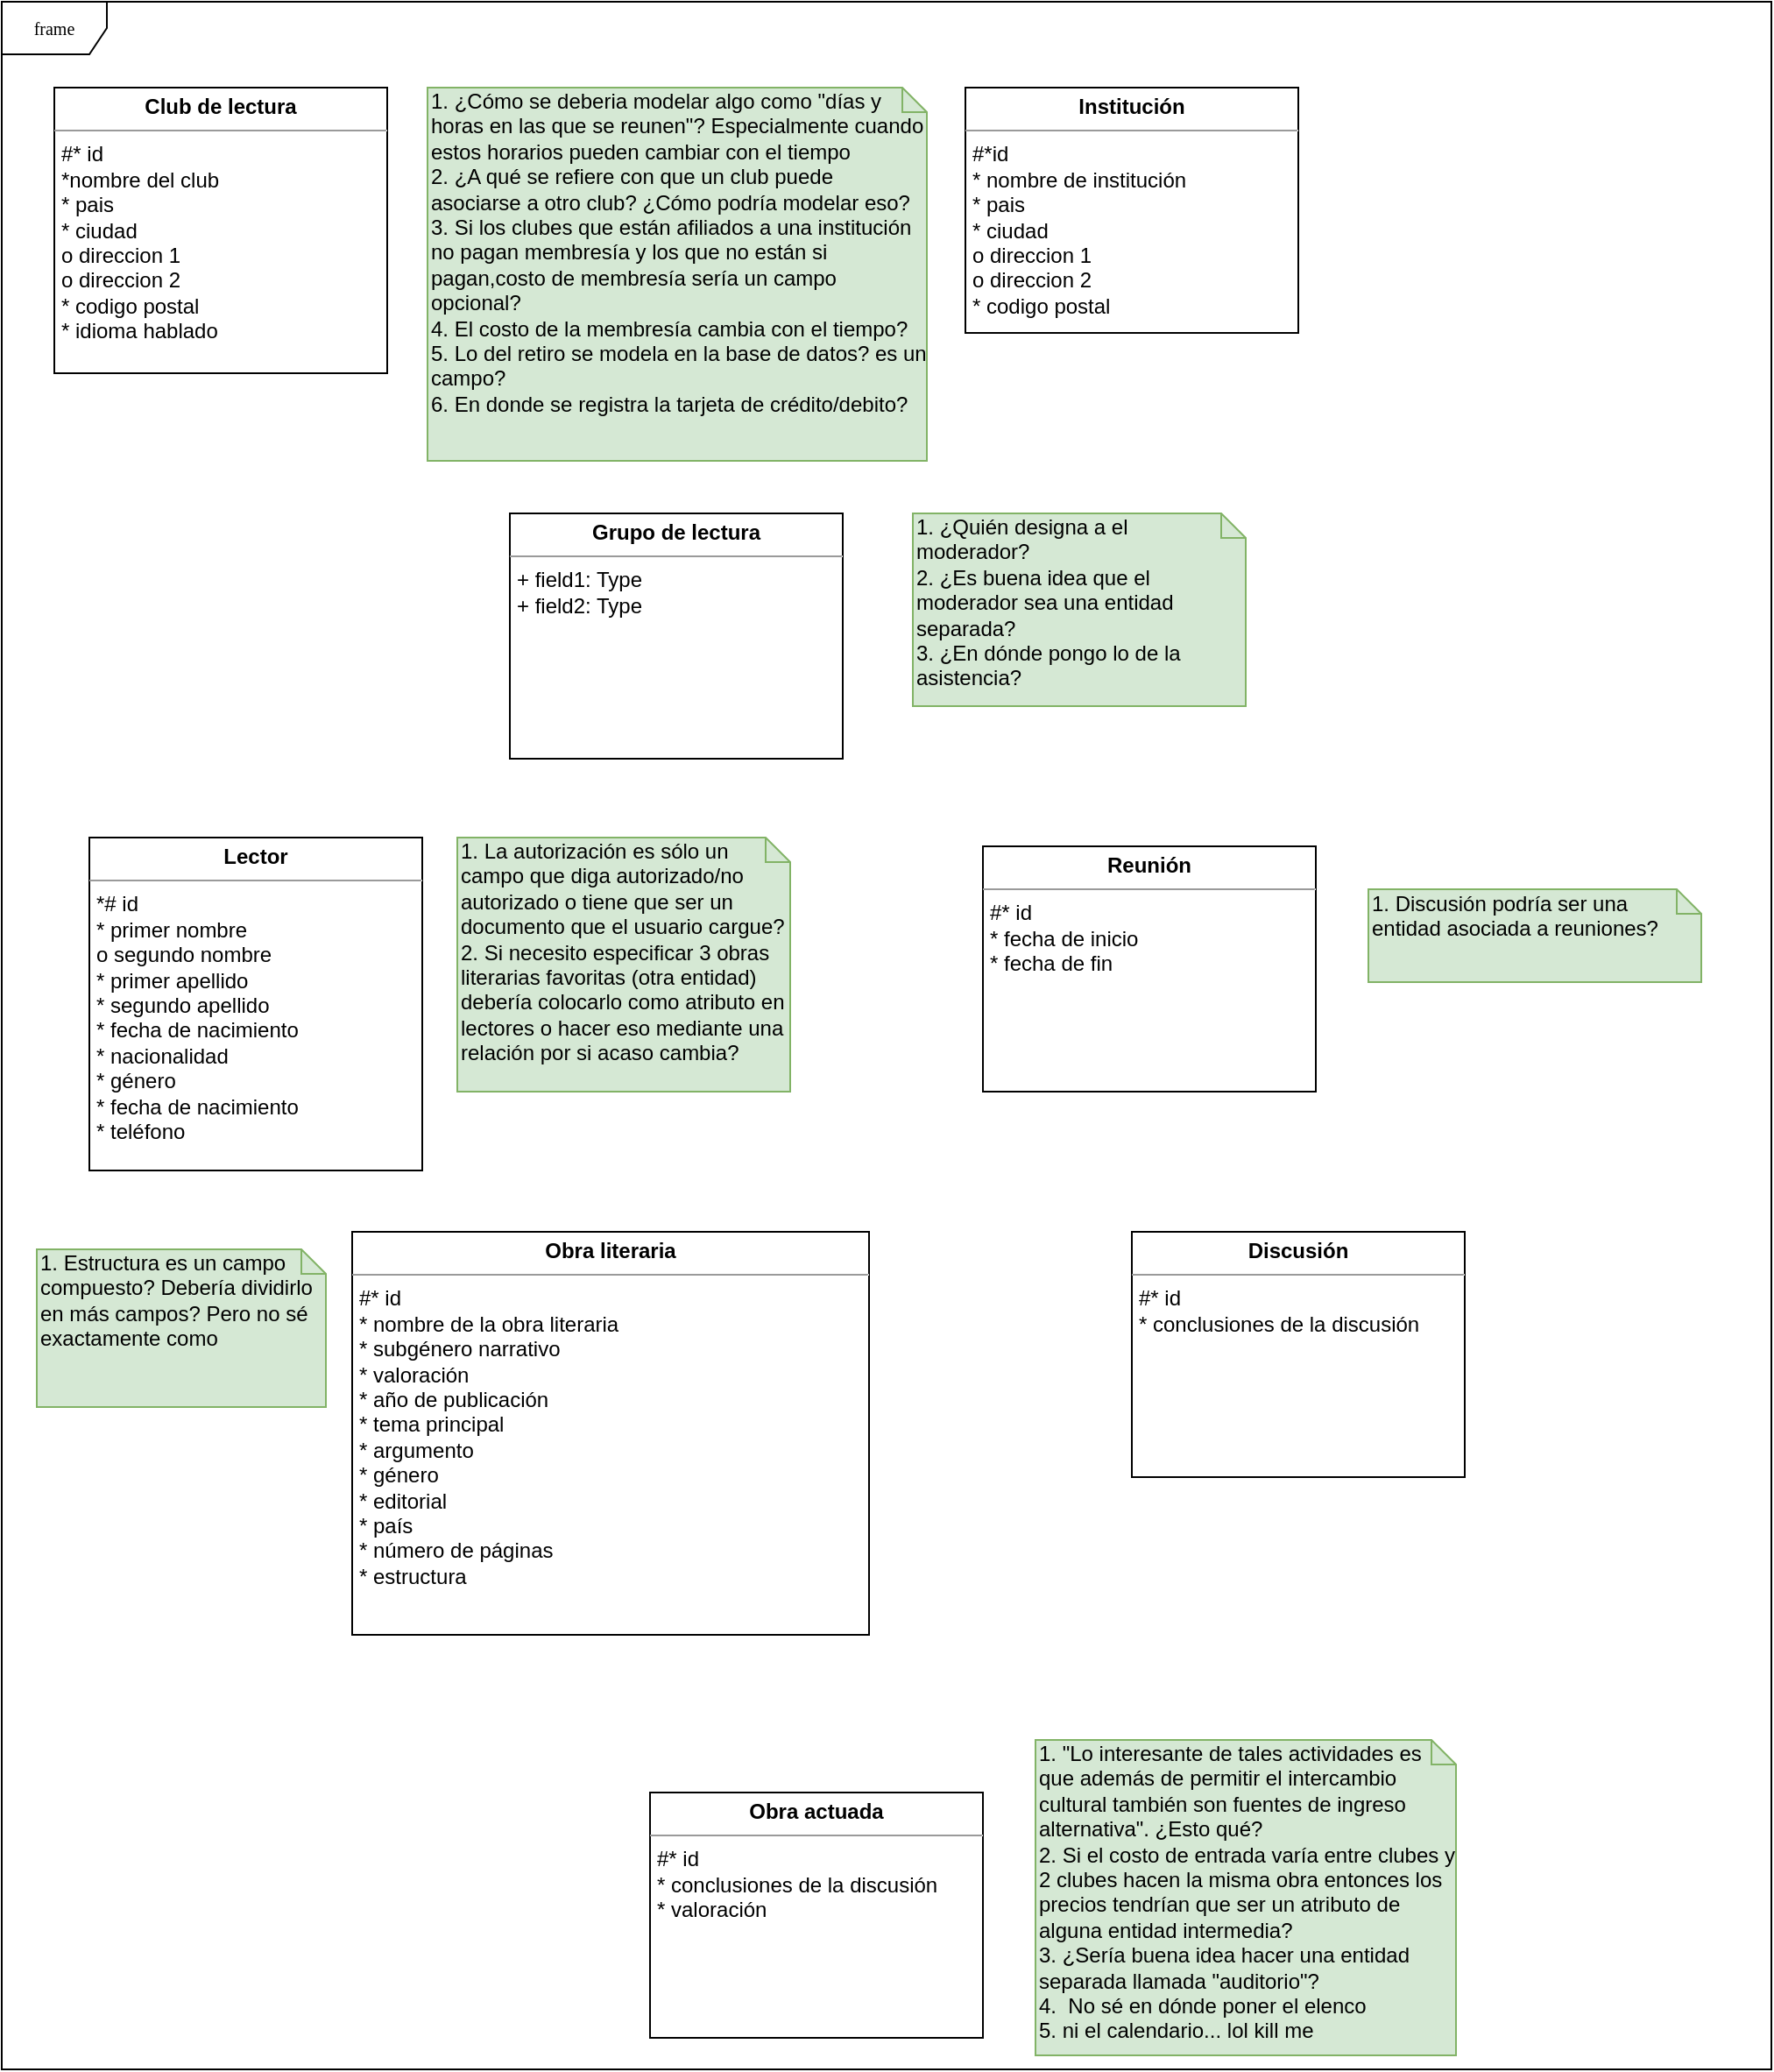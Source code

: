 <mxfile version="12.0.2" type="github" pages="1"><diagram name="Page-1" id="c4acf3e9-155e-7222-9cf6-157b1a14988f"><mxGraphModel dx="828" dy="451" grid="1" gridSize="10" guides="1" tooltips="1" connect="1" arrows="1" fold="1" page="1" pageScale="1" pageWidth="850" pageHeight="1100" background="#ffffff" math="0" shadow="0"><root><mxCell id="0"/><mxCell id="1" parent="0"/><mxCell id="17acba5748e5396b-1" value="frame" style="shape=umlFrame;whiteSpace=wrap;html=1;rounded=0;shadow=0;comic=0;labelBackgroundColor=none;strokeColor=#000000;strokeWidth=1;fillColor=#ffffff;fontFamily=Verdana;fontSize=10;fontColor=#000000;align=center;" parent="1" vertex="1"><mxGeometry x="30" y="38" width="1010" height="1180" as="geometry"/></mxCell><mxCell id="5d2195bd80daf111-9" value="&lt;p style=&quot;margin: 0px ; margin-top: 4px ; text-align: center&quot;&gt;&lt;b&gt;Obra literaria&lt;/b&gt;&lt;/p&gt;&lt;hr size=&quot;1&quot;&gt;&lt;p style=&quot;margin: 0px ; margin-left: 4px&quot;&gt;#* id&lt;/p&gt;&lt;p style=&quot;margin: 0px ; margin-left: 4px&quot;&gt;* nombre de la obra literaria&lt;/p&gt;&lt;p style=&quot;margin: 0px ; margin-left: 4px&quot;&gt;* subgénero narrativo&lt;/p&gt;&lt;p style=&quot;margin: 0px ; margin-left: 4px&quot;&gt;* valoración&lt;/p&gt;&lt;p style=&quot;margin: 0px ; margin-left: 4px&quot;&gt;* año de publicación&lt;/p&gt;&lt;p style=&quot;margin: 0px ; margin-left: 4px&quot;&gt;* tema principal&lt;/p&gt;&lt;p style=&quot;margin: 0px ; margin-left: 4px&quot;&gt;* argumento&lt;/p&gt;&lt;p style=&quot;margin: 0px ; margin-left: 4px&quot;&gt;* género&lt;/p&gt;&lt;p style=&quot;margin: 0px ; margin-left: 4px&quot;&gt;* editorial&lt;/p&gt;&lt;p style=&quot;margin: 0px ; margin-left: 4px&quot;&gt;* país&lt;/p&gt;&lt;p style=&quot;margin: 0px ; margin-left: 4px&quot;&gt;* número de páginas&lt;/p&gt;&lt;p style=&quot;margin: 0px ; margin-left: 4px&quot;&gt;* estructura&lt;/p&gt;" style="verticalAlign=top;align=left;overflow=fill;fontSize=12;fontFamily=Helvetica;html=1;rounded=0;shadow=0;comic=0;labelBackgroundColor=none;strokeColor=#000000;strokeWidth=1;fillColor=#ffffff;" parent="1" vertex="1"><mxGeometry x="230" y="740" width="295" height="230" as="geometry"/></mxCell><mxCell id="5d2195bd80daf111-10" value="&lt;p style=&quot;margin: 0px ; margin-top: 4px ; text-align: center&quot;&gt;&lt;b&gt;Institución&lt;/b&gt;&lt;/p&gt;&lt;hr size=&quot;1&quot;&gt;&lt;p style=&quot;margin: 0px ; margin-left: 4px&quot;&gt;#*id&amp;nbsp;&lt;/p&gt;&lt;p style=&quot;margin: 0px ; margin-left: 4px&quot;&gt;* nombre de institución&lt;/p&gt;&lt;p style=&quot;margin: 0px 0px 0px 4px&quot;&gt;* pais&lt;/p&gt;&lt;p style=&quot;margin: 0px 0px 0px 4px&quot;&gt;* ciudad&lt;/p&gt;&lt;p style=&quot;margin: 0px 0px 0px 4px&quot;&gt;o direccion 1&lt;/p&gt;&lt;p style=&quot;margin: 0px 0px 0px 4px&quot;&gt;o direccion 2&lt;/p&gt;&lt;p style=&quot;margin: 0px 0px 0px 4px&quot;&gt;* codigo postal&lt;/p&gt;" style="verticalAlign=top;align=left;overflow=fill;fontSize=12;fontFamily=Helvetica;html=1;rounded=0;shadow=0;comic=0;labelBackgroundColor=none;strokeColor=#000000;strokeWidth=1;fillColor=#ffffff;" parent="1" vertex="1"><mxGeometry x="580" y="87" width="190" height="140" as="geometry"/></mxCell><mxCell id="5d2195bd80daf111-15" value="&lt;p style=&quot;margin: 0px ; margin-top: 4px ; text-align: center&quot;&gt;&lt;b&gt;Reunión&lt;/b&gt;&lt;/p&gt;&lt;hr size=&quot;1&quot;&gt;&lt;p style=&quot;margin: 0px ; margin-left: 4px&quot;&gt;#* id&lt;/p&gt;&lt;p style=&quot;margin: 0px ; margin-left: 4px&quot;&gt;* fecha de inicio&lt;/p&gt;&lt;p style=&quot;margin: 0px ; margin-left: 4px&quot;&gt;* fecha de fin&lt;/p&gt;" style="verticalAlign=top;align=left;overflow=fill;fontSize=12;fontFamily=Helvetica;html=1;rounded=0;shadow=0;comic=0;labelBackgroundColor=none;strokeColor=#000000;strokeWidth=1;fillColor=#ffffff;" parent="1" vertex="1"><mxGeometry x="590" y="520" width="190" height="140" as="geometry"/></mxCell><mxCell id="5d2195bd80daf111-18" value="&lt;p style=&quot;margin: 0px ; margin-top: 4px ; text-align: center&quot;&gt;&lt;b&gt;Club de lectura&lt;/b&gt;&lt;/p&gt;&lt;hr size=&quot;1&quot;&gt;&lt;p style=&quot;margin: 0px ; margin-left: 4px&quot;&gt;#* id&lt;/p&gt;&lt;p style=&quot;margin: 0px ; margin-left: 4px&quot;&gt;*nombre del club&lt;/p&gt;&lt;p style=&quot;margin: 0px ; margin-left: 4px&quot;&gt;* pais&lt;/p&gt;&lt;p style=&quot;margin: 0px ; margin-left: 4px&quot;&gt;* ciudad&lt;/p&gt;&lt;p style=&quot;margin: 0px ; margin-left: 4px&quot;&gt;o direccion 1&lt;/p&gt;&lt;p style=&quot;margin: 0px ; margin-left: 4px&quot;&gt;o direccion 2&lt;/p&gt;&lt;p style=&quot;margin: 0px ; margin-left: 4px&quot;&gt;* codigo postal&lt;/p&gt;&lt;p style=&quot;margin: 0px ; margin-left: 4px&quot;&gt;* idioma hablado&lt;/p&gt;&lt;p style=&quot;margin: 0px ; margin-left: 4px&quot;&gt;&lt;br&gt;&lt;/p&gt;" style="verticalAlign=top;align=left;overflow=fill;fontSize=12;fontFamily=Helvetica;html=1;rounded=0;shadow=0;comic=0;labelBackgroundColor=none;strokeColor=#000000;strokeWidth=1;fillColor=#ffffff;" parent="1" vertex="1"><mxGeometry x="60" y="87" width="190" height="163" as="geometry"/></mxCell><mxCell id="5d2195bd80daf111-19" value="&lt;p style=&quot;margin: 0px ; margin-top: 4px ; text-align: center&quot;&gt;&lt;b&gt;Lector&lt;/b&gt;&lt;/p&gt;&lt;hr size=&quot;1&quot;&gt;&lt;p style=&quot;margin: 0px ; margin-left: 4px&quot;&gt;*# id&lt;/p&gt;&lt;p style=&quot;margin: 0px ; margin-left: 4px&quot;&gt;* primer nombre&lt;/p&gt;&lt;p style=&quot;margin: 0px ; margin-left: 4px&quot;&gt;o segundo nombre&lt;/p&gt;&lt;p style=&quot;margin: 0px ; margin-left: 4px&quot;&gt;* primer apellido&lt;/p&gt;&lt;p style=&quot;margin: 0px ; margin-left: 4px&quot;&gt;* segundo apellido&lt;/p&gt;&lt;p style=&quot;margin: 0px ; margin-left: 4px&quot;&gt;* fecha de nacimiento&lt;/p&gt;&lt;p style=&quot;margin: 0px ; margin-left: 4px&quot;&gt;* nacionalidad&lt;/p&gt;&lt;p style=&quot;margin: 0px ; margin-left: 4px&quot;&gt;* género&lt;/p&gt;&lt;p style=&quot;margin: 0px ; margin-left: 4px&quot;&gt;* fecha de nacimiento&lt;/p&gt;&lt;p style=&quot;margin: 0px ; margin-left: 4px&quot;&gt;* teléfono&lt;/p&gt;" style="verticalAlign=top;align=left;overflow=fill;fontSize=12;fontFamily=Helvetica;html=1;rounded=0;shadow=0;comic=0;labelBackgroundColor=none;strokeColor=#000000;strokeWidth=1;fillColor=#ffffff;" parent="1" vertex="1"><mxGeometry x="80" y="515" width="190" height="190" as="geometry"/></mxCell><mxCell id="5d2195bd80daf111-20" value="&lt;p style=&quot;margin: 0px ; margin-top: 4px ; text-align: center&quot;&gt;&lt;b&gt;Grupo de lectura&lt;/b&gt;&lt;/p&gt;&lt;hr size=&quot;1&quot;&gt;&lt;p style=&quot;margin: 0px ; margin-left: 4px&quot;&gt;+ field1: Type&lt;br&gt;+ field2: Type&lt;/p&gt;" style="verticalAlign=top;align=left;overflow=fill;fontSize=12;fontFamily=Helvetica;html=1;rounded=0;shadow=0;comic=0;labelBackgroundColor=none;strokeColor=#000000;strokeWidth=1;fillColor=#ffffff;" parent="1" vertex="1"><mxGeometry x="320" y="330" width="190" height="140" as="geometry"/></mxCell><mxCell id="vehJDBt2tc4tdtWioXNT-1" value="1. ¿Cómo se deberia modelar algo como &quot;días y horas en las que se reunen&quot;? Especialmente cuando estos horarios pueden cambiar con el tiempo&lt;br&gt;2. ¿A qué se refiere con que un club puede asociarse a otro club? ¿Cómo podría modelar eso?&lt;br&gt;3. Si los clubes que están afiliados a una institución no pagan membresía y los que no están si pagan,costo de membresía sería un campo opcional?&lt;br&gt;4. El costo de la membresía cambia con el tiempo?&lt;br&gt;5. Lo del retiro se modela en la base de datos? es un campo?&lt;br&gt;6. En donde se registra la tarjeta de crédito/debito?" style="shape=note;whiteSpace=wrap;html=1;size=14;verticalAlign=top;align=left;spacingTop=-6;fillColor=#d5e8d4;strokeColor=#82b366;" vertex="1" parent="1"><mxGeometry x="273" y="87" width="285" height="213" as="geometry"/></mxCell><mxCell id="vehJDBt2tc4tdtWioXNT-2" value="1. La autorización es sólo un campo que diga autorizado/no autorizado o tiene que ser un documento que el usuario cargue?&lt;br&gt;2. Si necesito especificar 3 obras literarias favoritas (otra entidad) debería colocarlo como atributo en lectores o hacer eso mediante una relación por si acaso cambia?" style="shape=note;whiteSpace=wrap;html=1;size=14;verticalAlign=top;align=left;spacingTop=-6;fillColor=#d5e8d4;strokeColor=#82b366;" vertex="1" parent="1"><mxGeometry x="290" y="515" width="190" height="145" as="geometry"/></mxCell><mxCell id="vehJDBt2tc4tdtWioXNT-4" value="1. ¿Quién designa a el moderador?&lt;br&gt;2. ¿Es buena idea que el moderador sea una entidad separada?&lt;br&gt;3. ¿En dónde pongo lo de la asistencia?" style="shape=note;whiteSpace=wrap;html=1;size=14;verticalAlign=top;align=left;spacingTop=-6;fillColor=#d5e8d4;strokeColor=#82b366;" vertex="1" parent="1"><mxGeometry x="550" y="330" width="190" height="110" as="geometry"/></mxCell><mxCell id="vehJDBt2tc4tdtWioXNT-5" value="1. Discusión podría ser una entidad asociada a reuniones?" style="shape=note;whiteSpace=wrap;html=1;size=14;verticalAlign=top;align=left;spacingTop=-6;fillColor=#d5e8d4;strokeColor=#82b366;" vertex="1" parent="1"><mxGeometry x="810" y="544.5" width="190" height="53" as="geometry"/></mxCell><mxCell id="vehJDBt2tc4tdtWioXNT-6" value="&lt;p style=&quot;margin: 0px ; margin-top: 4px ; text-align: center&quot;&gt;&lt;b&gt;Discusión&lt;/b&gt;&lt;/p&gt;&lt;hr size=&quot;1&quot;&gt;&lt;p style=&quot;margin: 0px ; margin-left: 4px&quot;&gt;#* id&lt;/p&gt;&lt;p style=&quot;margin: 0px ; margin-left: 4px&quot;&gt;* conclusiones de la discusión&lt;/p&gt;" style="verticalAlign=top;align=left;overflow=fill;fontSize=12;fontFamily=Helvetica;html=1;rounded=0;shadow=0;comic=0;labelBackgroundColor=none;strokeColor=#000000;strokeWidth=1;fillColor=#ffffff;" vertex="1" parent="1"><mxGeometry x="675" y="740" width="190" height="140" as="geometry"/></mxCell><mxCell id="vehJDBt2tc4tdtWioXNT-7" value="1. Estructura es un campo compuesto? Debería dividirlo en más campos? Pero no sé exactamente como&amp;nbsp;" style="shape=note;whiteSpace=wrap;html=1;size=14;verticalAlign=top;align=left;spacingTop=-6;fillColor=#d5e8d4;strokeColor=#82b366;" vertex="1" parent="1"><mxGeometry x="50" y="750" width="165" height="90" as="geometry"/></mxCell><mxCell id="vehJDBt2tc4tdtWioXNT-8" value="&lt;p style=&quot;margin: 0px ; margin-top: 4px ; text-align: center&quot;&gt;&lt;b&gt;Obra actuada&lt;/b&gt;&lt;/p&gt;&lt;hr size=&quot;1&quot;&gt;&lt;p style=&quot;margin: 0px ; margin-left: 4px&quot;&gt;#* id&lt;/p&gt;&lt;p style=&quot;margin: 0px ; margin-left: 4px&quot;&gt;* conclusiones de la discusión&lt;/p&gt;&lt;p style=&quot;margin: 0px ; margin-left: 4px&quot;&gt;* valoración&lt;/p&gt;" style="verticalAlign=top;align=left;overflow=fill;fontSize=12;fontFamily=Helvetica;html=1;rounded=0;shadow=0;comic=0;labelBackgroundColor=none;strokeColor=#000000;strokeWidth=1;fillColor=#ffffff;" vertex="1" parent="1"><mxGeometry x="400" y="1060" width="190" height="140" as="geometry"/></mxCell><mxCell id="vehJDBt2tc4tdtWioXNT-9" value="1. &quot;Lo interesante de tales actividades es que además de permitir el intercambio cultural también son fuentes de ingreso alternativa&quot;. ¿Esto qué?&lt;br&gt;2. Si el costo de entrada varía entre clubes y 2 clubes hacen la misma obra entonces los precios tendrían que ser un atributo de alguna entidad intermedia?&lt;br&gt;3. ¿Sería buena idea hacer una entidad separada llamada &quot;auditorio&quot;?&lt;br&gt;4.&amp;nbsp; No sé en dónde poner el elenco&lt;br&gt;5. ni el calendario... lol kill me" style="shape=note;whiteSpace=wrap;html=1;size=14;verticalAlign=top;align=left;spacingTop=-6;fillColor=#d5e8d4;strokeColor=#82b366;" vertex="1" parent="1"><mxGeometry x="620" y="1030" width="240" height="180" as="geometry"/></mxCell></root></mxGraphModel></diagram></mxfile>